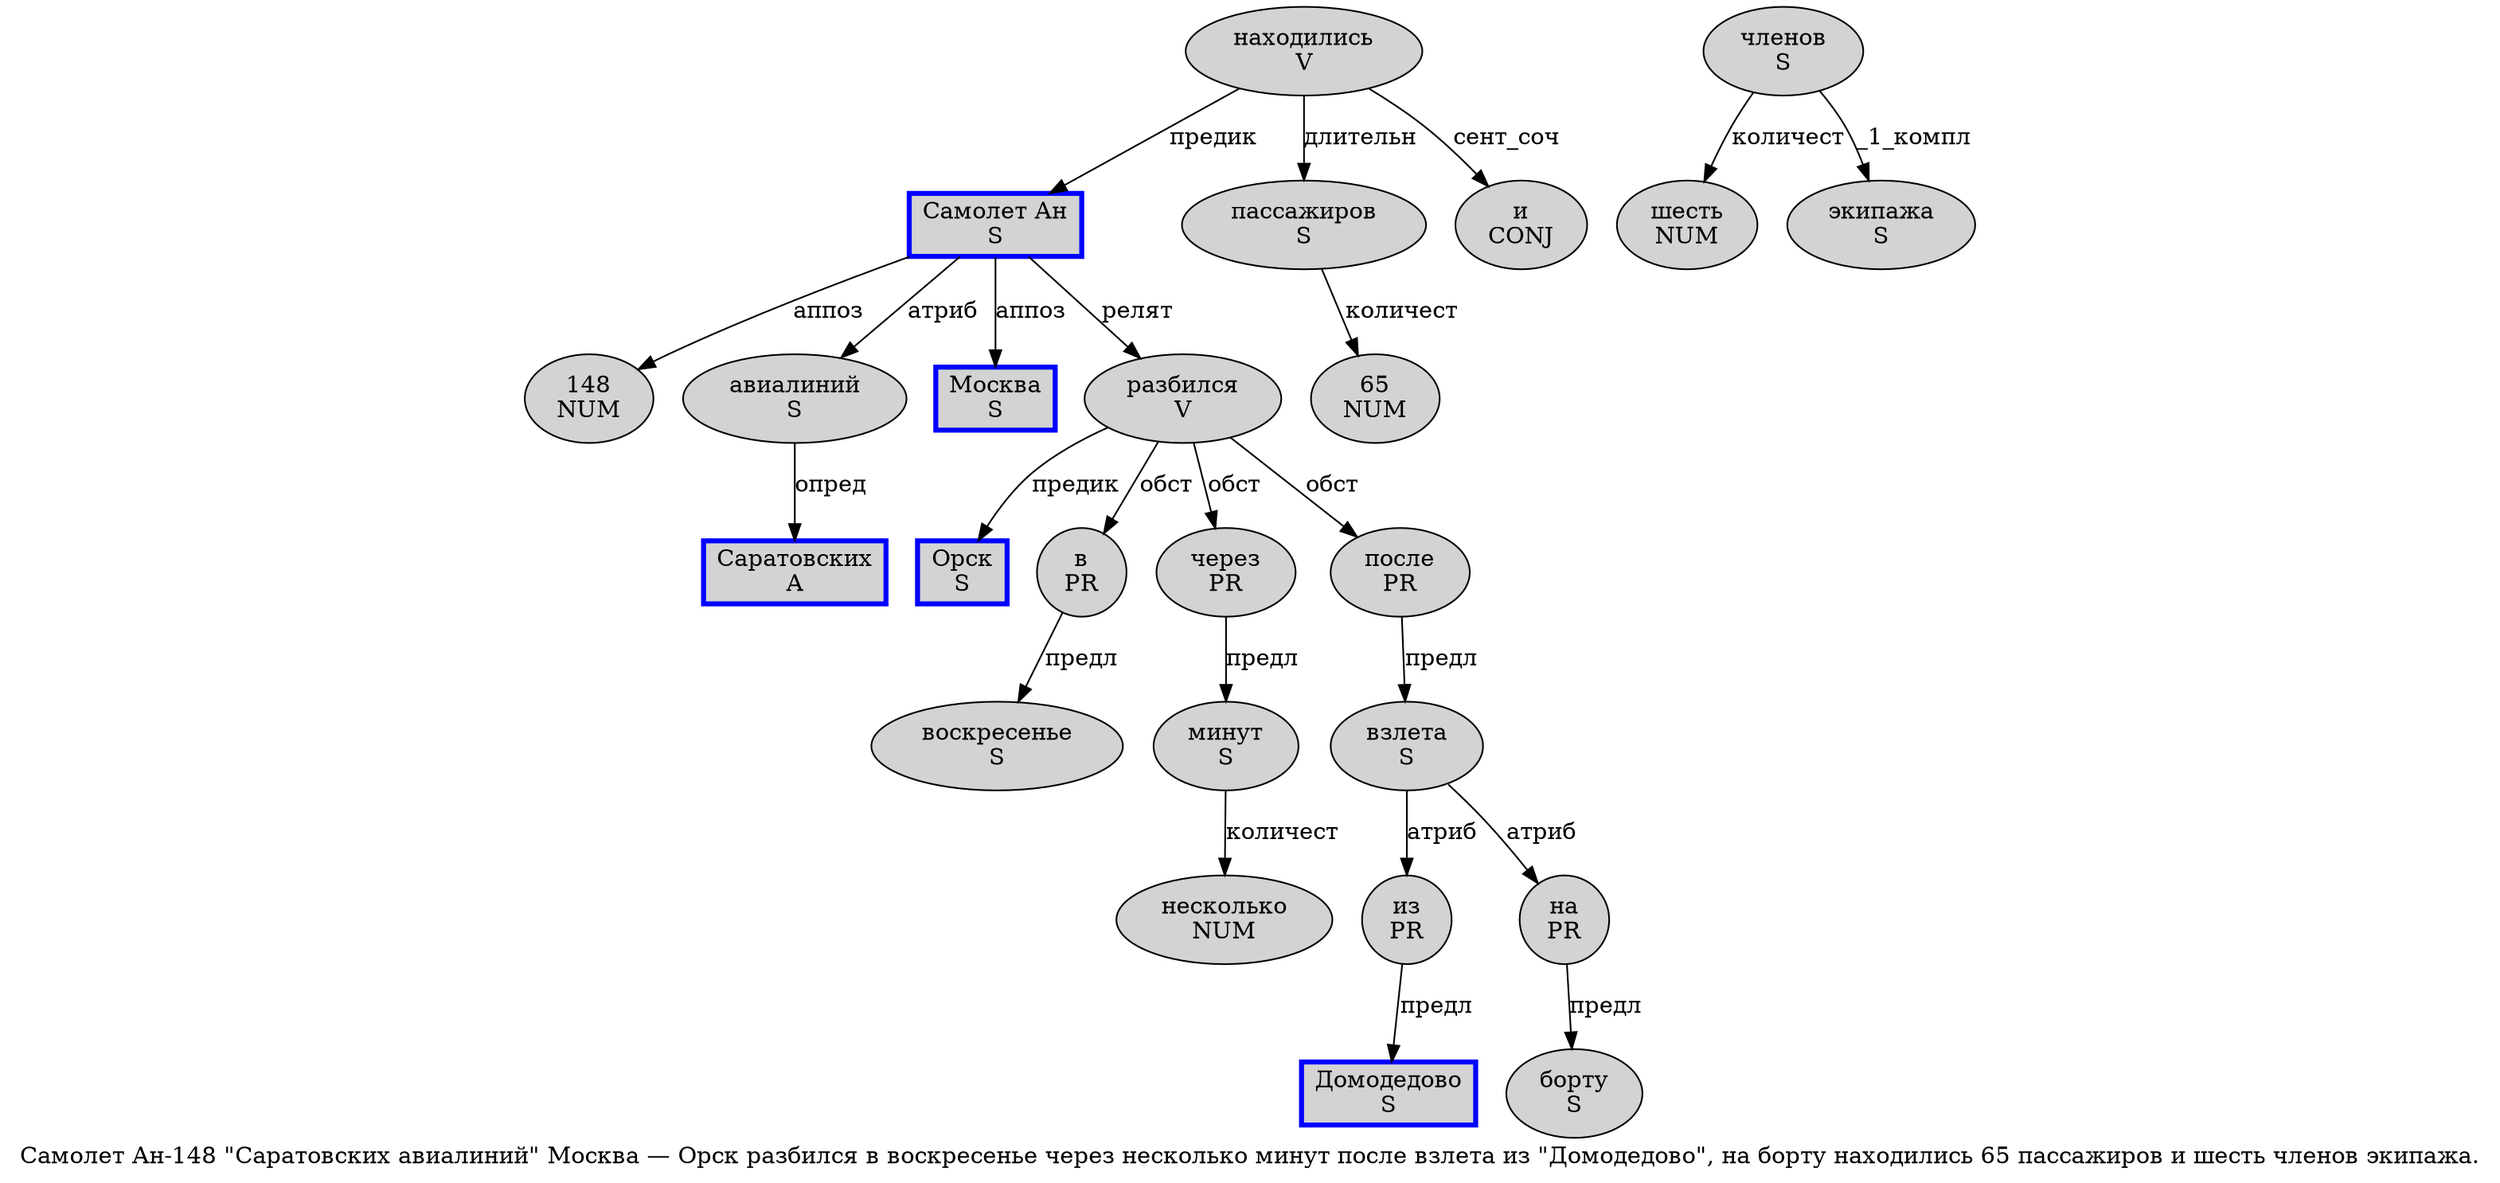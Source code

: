 digraph SENTENCE_121 {
	graph [label="Самолет Ан-148 \"Саратовских авиалиний\" Москва — Орск разбился в воскресенье через несколько минут после взлета из \"Домодедово\", на борту находились 65 пассажиров и шесть членов экипажа."]
	node [style=filled]
		0 [label="Самолет Ан
S" color=blue fillcolor=lightgray penwidth=3 shape=box]
		2 [label="148
NUM" color="" fillcolor=lightgray penwidth=1 shape=ellipse]
		4 [label="Саратовских
A" color=blue fillcolor=lightgray penwidth=3 shape=box]
		5 [label="авиалиний
S" color="" fillcolor=lightgray penwidth=1 shape=ellipse]
		7 [label="Москва
S" color=blue fillcolor=lightgray penwidth=3 shape=box]
		9 [label="Орск
S" color=blue fillcolor=lightgray penwidth=3 shape=box]
		10 [label="разбился
V" color="" fillcolor=lightgray penwidth=1 shape=ellipse]
		11 [label="в
PR" color="" fillcolor=lightgray penwidth=1 shape=ellipse]
		12 [label="воскресенье
S" color="" fillcolor=lightgray penwidth=1 shape=ellipse]
		13 [label="через
PR" color="" fillcolor=lightgray penwidth=1 shape=ellipse]
		14 [label="несколько
NUM" color="" fillcolor=lightgray penwidth=1 shape=ellipse]
		15 [label="минут
S" color="" fillcolor=lightgray penwidth=1 shape=ellipse]
		16 [label="после
PR" color="" fillcolor=lightgray penwidth=1 shape=ellipse]
		17 [label="взлета
S" color="" fillcolor=lightgray penwidth=1 shape=ellipse]
		18 [label="из
PR" color="" fillcolor=lightgray penwidth=1 shape=ellipse]
		20 [label="Домодедово
S" color=blue fillcolor=lightgray penwidth=3 shape=box]
		23 [label="на
PR" color="" fillcolor=lightgray penwidth=1 shape=ellipse]
		24 [label="борту
S" color="" fillcolor=lightgray penwidth=1 shape=ellipse]
		25 [label="находились
V" color="" fillcolor=lightgray penwidth=1 shape=ellipse]
		26 [label="65
NUM" color="" fillcolor=lightgray penwidth=1 shape=ellipse]
		27 [label="пассажиров
S" color="" fillcolor=lightgray penwidth=1 shape=ellipse]
		28 [label="и
CONJ" color="" fillcolor=lightgray penwidth=1 shape=ellipse]
		29 [label="шесть
NUM" color="" fillcolor=lightgray penwidth=1 shape=ellipse]
		30 [label="членов
S" color="" fillcolor=lightgray penwidth=1 shape=ellipse]
		31 [label="экипажа
S" color="" fillcolor=lightgray penwidth=1 shape=ellipse]
			10 -> 9 [label="предик"]
			10 -> 11 [label="обст"]
			10 -> 13 [label="обст"]
			10 -> 16 [label="обст"]
			0 -> 5 [label="атриб"]
			0 -> 7 [label="аппоз"]
			0 -> 10 [label="релят"]
			0 -> 2 [label="аппоз"]
			5 -> 4 [label="опред"]
			13 -> 15 [label="предл"]
			30 -> 29 [label="количест"]
			30 -> 31 [label="_1_компл"]
			15 -> 14 [label="количест"]
			17 -> 18 [label="атриб"]
			17 -> 23 [label="атриб"]
			11 -> 12 [label="предл"]
			23 -> 24 [label="предл"]
			16 -> 17 [label="предл"]
			27 -> 26 [label="количест"]
			18 -> 20 [label="предл"]
			25 -> 0 [label="предик"]
			25 -> 27 [label="длительн"]
			25 -> 28 [label="сент_соч"]
}